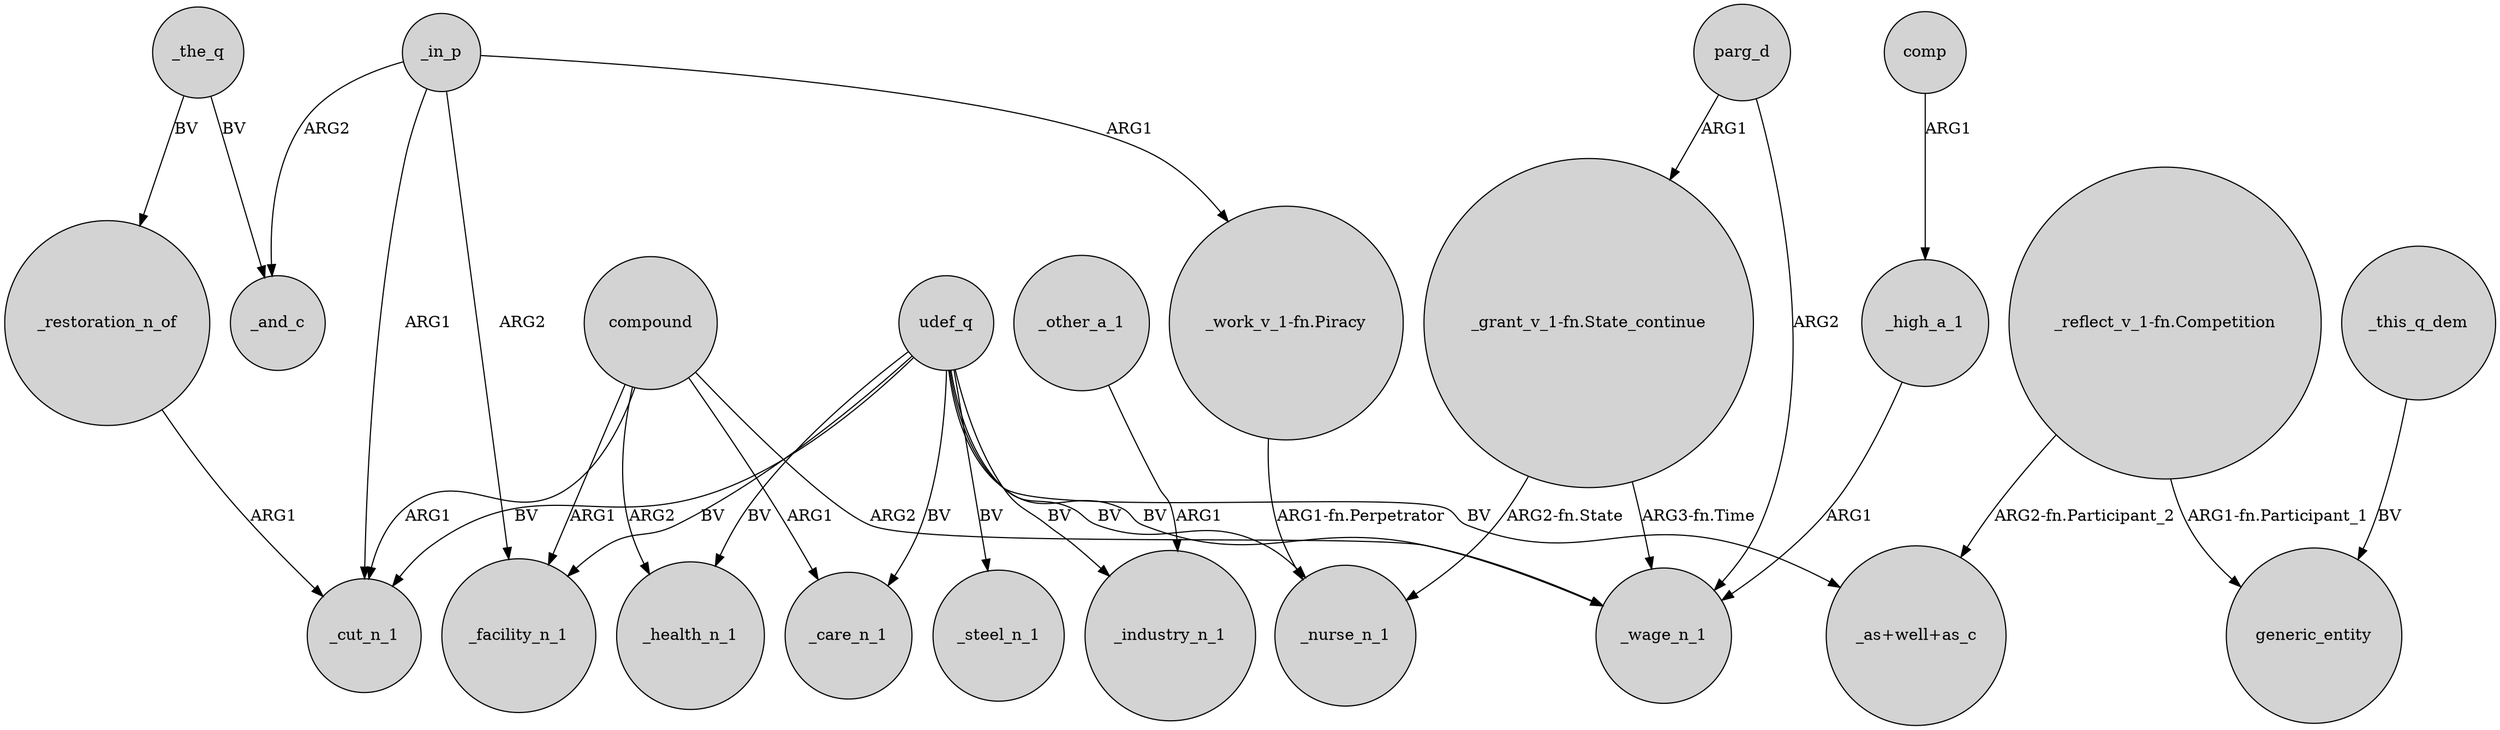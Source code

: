 digraph {
	node [shape=circle style=filled]
	udef_q -> _health_n_1 [label=BV]
	_in_p -> _and_c [label=ARG2]
	_other_a_1 -> _industry_n_1 [label=ARG1]
	compound -> _cut_n_1 [label=ARG1]
	_the_q -> _and_c [label=BV]
	parg_d -> "_grant_v_1-fn.State_continue" [label=ARG1]
	compound -> _health_n_1 [label=ARG2]
	"_grant_v_1-fn.State_continue" -> _wage_n_1 [label="ARG3-fn.Time"]
	udef_q -> _care_n_1 [label=BV]
	_high_a_1 -> _wage_n_1 [label=ARG1]
	"_grant_v_1-fn.State_continue" -> _nurse_n_1 [label="ARG2-fn.State"]
	compound -> _facility_n_1 [label=ARG1]
	udef_q -> _wage_n_1 [label=BV]
	_the_q -> _restoration_n_of [label=BV]
	udef_q -> _steel_n_1 [label=BV]
	"_reflect_v_1-fn.Competition" -> "_as+well+as_c" [label="ARG2-fn.Participant_2"]
	udef_q -> _facility_n_1 [label=BV]
	_this_q_dem -> generic_entity [label=BV]
	_in_p -> _facility_n_1 [label=ARG2]
	parg_d -> _wage_n_1 [label=ARG2]
	compound -> _care_n_1 [label=ARG1]
	comp -> _high_a_1 [label=ARG1]
	"_work_v_1-fn.Piracy" -> _nurse_n_1 [label="ARG1-fn.Perpetrator"]
	compound -> _wage_n_1 [label=ARG2]
	_in_p -> "_work_v_1-fn.Piracy" [label=ARG1]
	udef_q -> "_as+well+as_c" [label=BV]
	"_reflect_v_1-fn.Competition" -> generic_entity [label="ARG1-fn.Participant_1"]
	udef_q -> _industry_n_1 [label=BV]
	_in_p -> _cut_n_1 [label=ARG1]
	udef_q -> _nurse_n_1 [label=BV]
	_restoration_n_of -> _cut_n_1 [label=ARG1]
	udef_q -> _cut_n_1 [label=BV]
}
